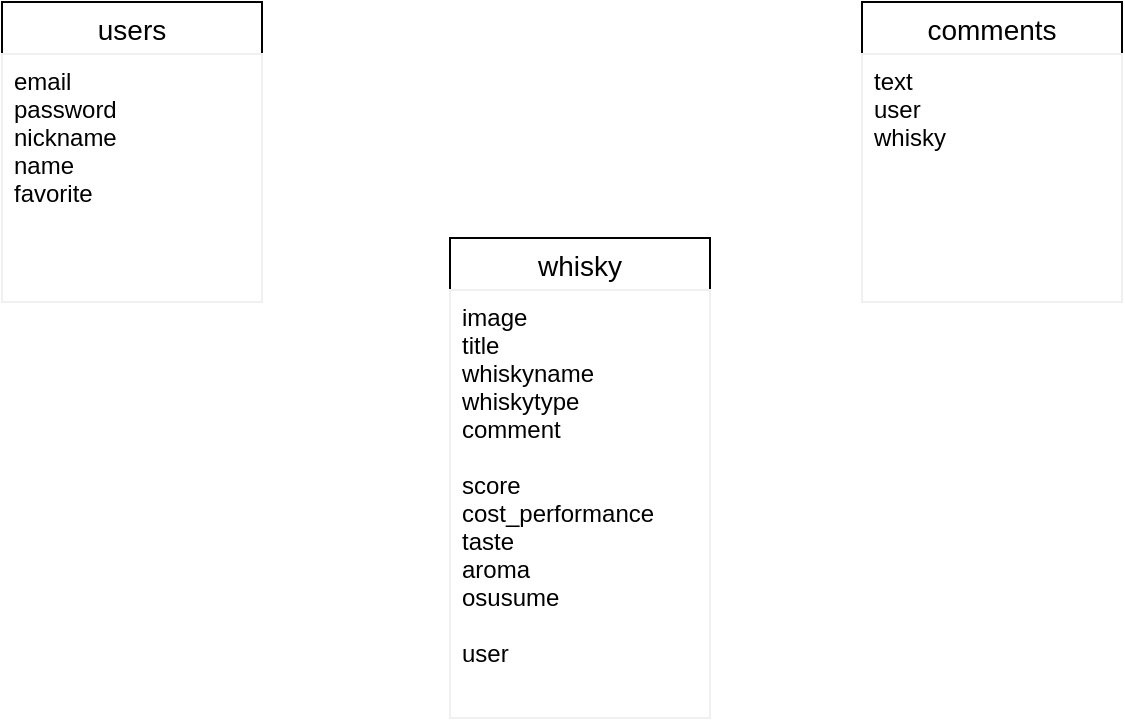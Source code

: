 <mxfile version="13.6.5">
    <diagram id="2iEsgokL8Qpvg5M3EZni" name="ページ1">
        <mxGraphModel dx="663" dy="526" grid="1" gridSize="10" guides="1" tooltips="1" connect="1" arrows="1" fold="1" page="1" pageScale="1" pageWidth="827" pageHeight="1169" math="0" shadow="0">
            <root>
                <mxCell id="0"/>
                <mxCell id="1" parent="0"/>
                <mxCell id="11" value="users" style="swimlane;fontStyle=0;childLayout=stackLayout;horizontal=1;startSize=26;horizontalStack=0;resizeParent=1;resizeParentMax=0;resizeLast=0;collapsible=1;marginBottom=0;align=center;fontSize=14;" vertex="1" parent="1">
                    <mxGeometry x="60" y="52" width="130" height="150" as="geometry"/>
                </mxCell>
                <mxCell id="12" value="email &#10;password&#10;nickname&#10;name&#10;favorite&#10;" style="text;fillColor=none;spacingLeft=4;spacingRight=4;overflow=hidden;rotatable=0;points=[[0,0.5],[1,0.5]];portConstraint=eastwest;fontSize=12;strokeColor=#f0f0f0;" vertex="1" parent="11">
                    <mxGeometry y="26" width="130" height="124" as="geometry"/>
                </mxCell>
                <mxCell id="15" value="comments" style="swimlane;fontStyle=0;childLayout=stackLayout;horizontal=1;startSize=26;horizontalStack=0;resizeParent=1;resizeParentMax=0;resizeLast=0;collapsible=1;marginBottom=0;align=center;fontSize=14;" vertex="1" parent="1">
                    <mxGeometry x="490" y="52" width="130" height="150" as="geometry"/>
                </mxCell>
                <mxCell id="16" value="text&#10;user&#10;whisky" style="text;fillColor=none;spacingLeft=4;spacingRight=4;overflow=hidden;rotatable=0;points=[[0,0.5],[1,0.5]];portConstraint=eastwest;fontSize=12;strokeColor=#f0f0f0;" vertex="1" parent="15">
                    <mxGeometry y="26" width="130" height="124" as="geometry"/>
                </mxCell>
                <mxCell id="13" value="whisky" style="swimlane;fontStyle=0;childLayout=stackLayout;horizontal=1;startSize=26;horizontalStack=0;resizeParent=1;resizeParentMax=0;resizeLast=0;collapsible=1;marginBottom=0;align=center;fontSize=14;" vertex="1" parent="1">
                    <mxGeometry x="284" y="170" width="130" height="240" as="geometry"/>
                </mxCell>
                <mxCell id="14" value="image&#10;title&#10;whiskyname&#10;whiskytype&#10;comment&#10;&#10;score&#10;cost_performance&#10;taste&#10;aroma&#10;osusume&#10;&#10;user" style="text;fillColor=none;spacingLeft=4;spacingRight=4;overflow=hidden;rotatable=0;points=[[0,0.5],[1,0.5]];portConstraint=eastwest;fontSize=12;strokeColor=#f0f0f0;" vertex="1" parent="13">
                    <mxGeometry y="26" width="130" height="214" as="geometry"/>
                </mxCell>
            </root>
        </mxGraphModel>
    </diagram>
</mxfile>